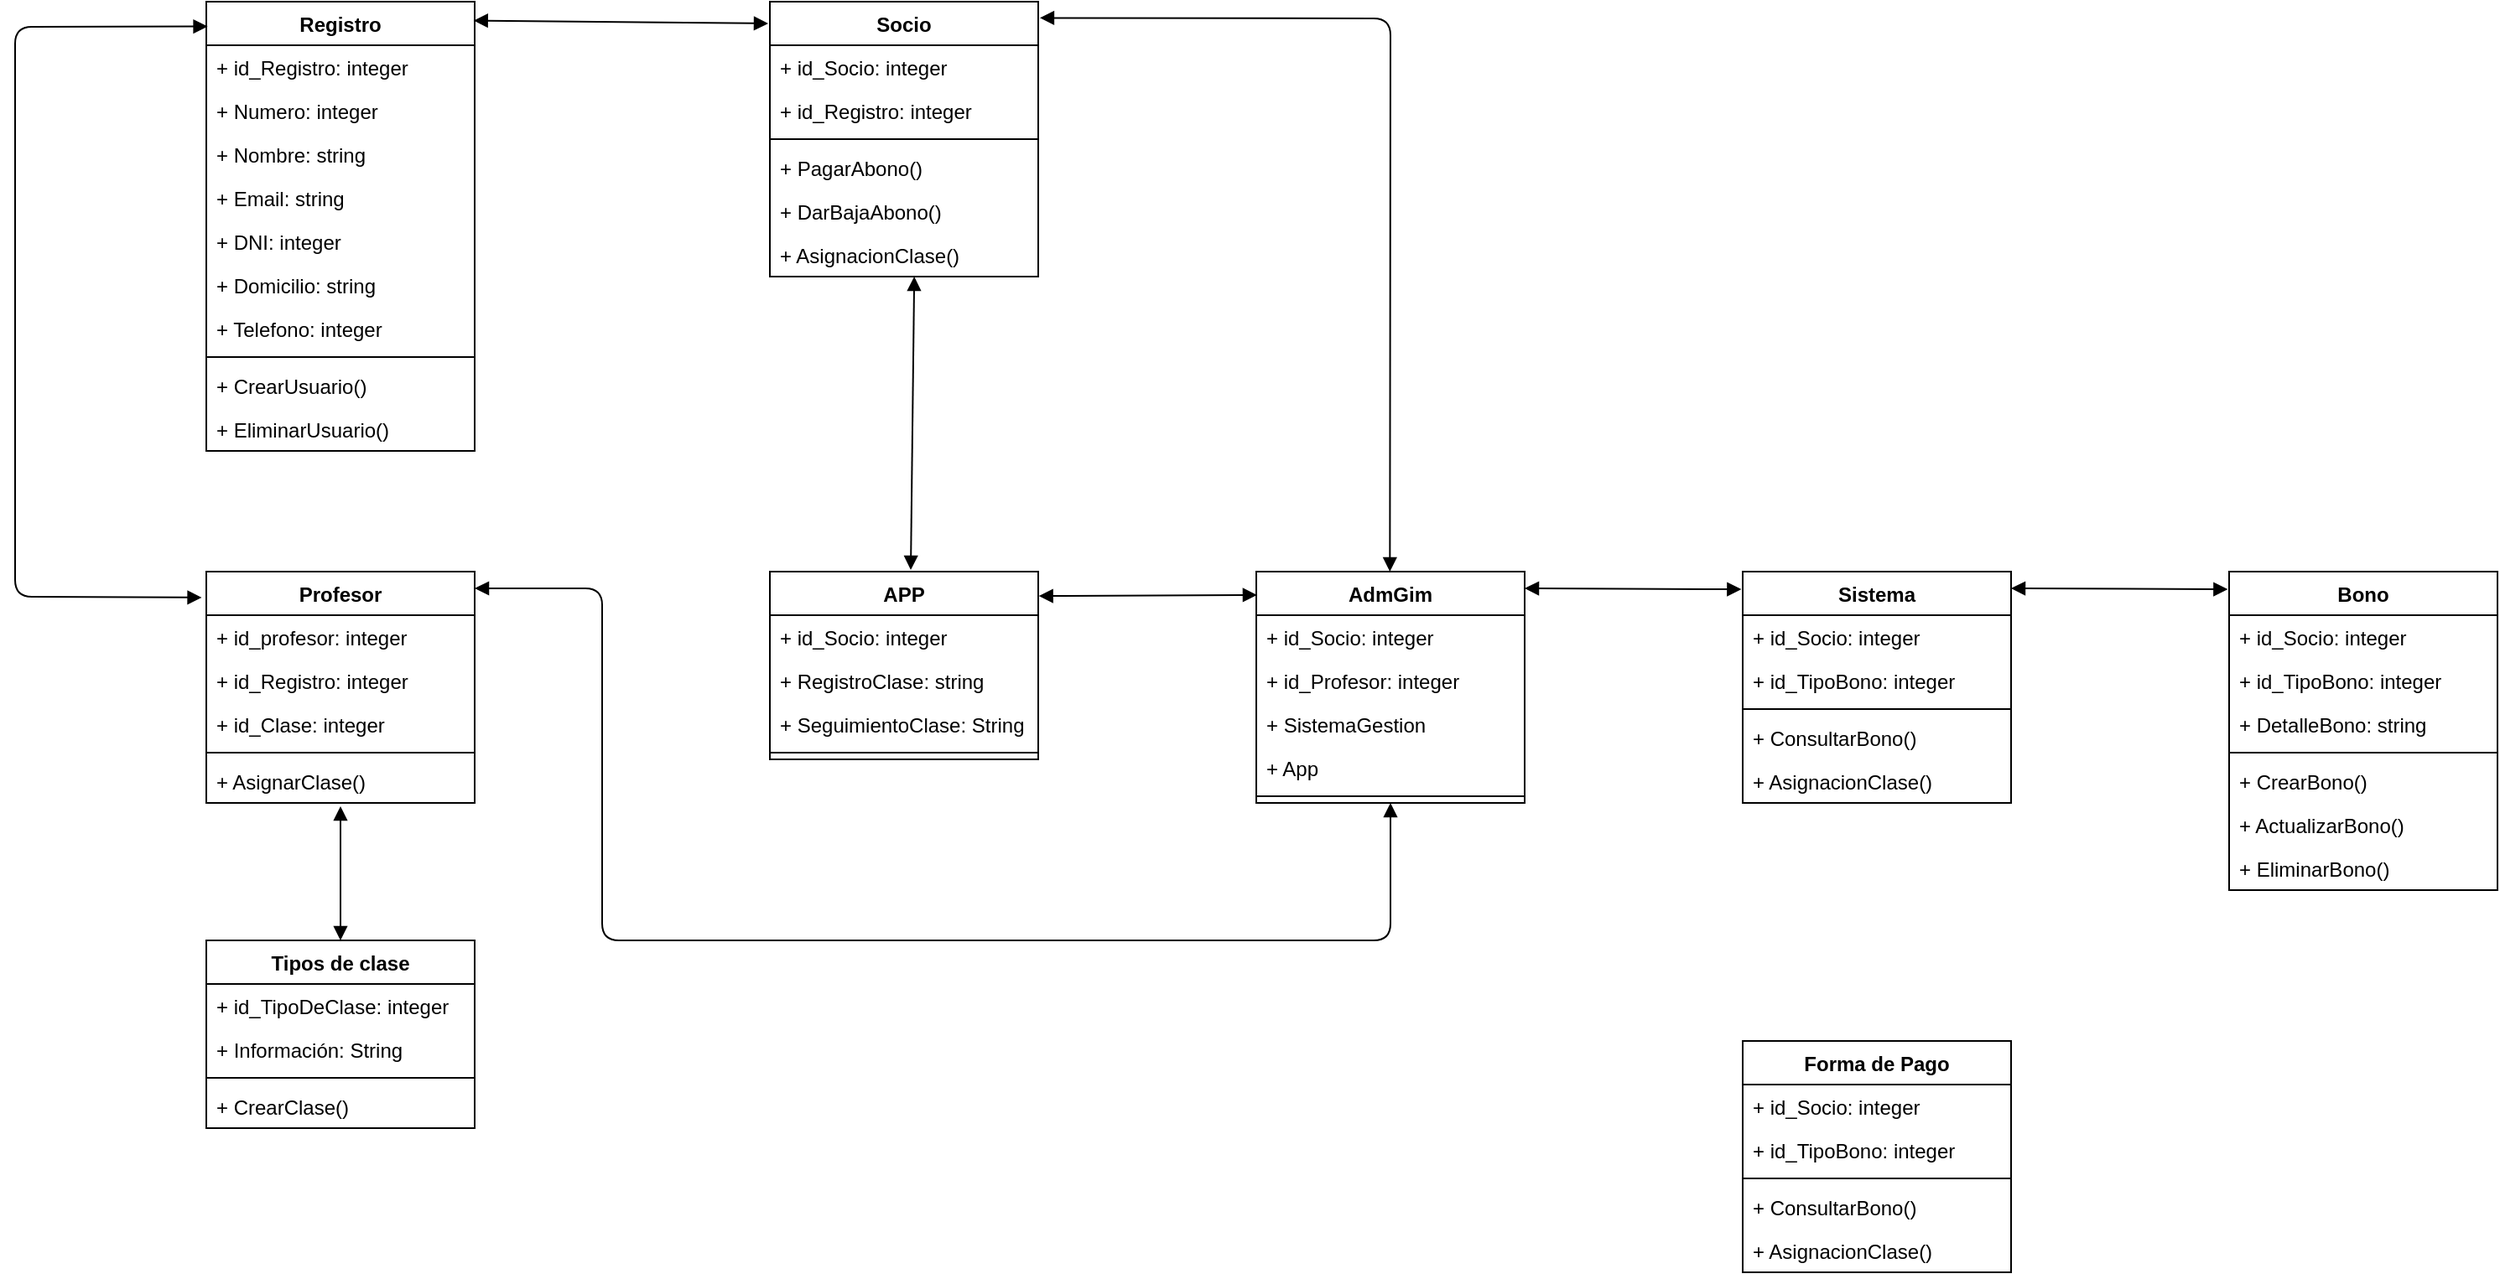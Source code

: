 <mxfile version="15.1.4" type="github">
  <diagram id="3g9H2cs4YxRNRMPNTnMg" name="Page-1">
    <mxGraphModel dx="1326" dy="718" grid="1" gridSize="10" guides="1" tooltips="1" connect="1" arrows="1" fold="1" page="1" pageScale="1" pageWidth="827" pageHeight="1169" math="0" shadow="0">
      <root>
        <mxCell id="0" />
        <mxCell id="1" parent="0" />
        <mxCell id="WGUnwzTRtg1vAG5tnzUN-1" value="Registro" style="swimlane;fontStyle=1;align=center;verticalAlign=top;childLayout=stackLayout;horizontal=1;startSize=26;horizontalStack=0;resizeParent=1;resizeParentMax=0;resizeLast=0;collapsible=1;marginBottom=0;" parent="1" vertex="1">
          <mxGeometry x="334" y="200" width="160" height="268" as="geometry" />
        </mxCell>
        <mxCell id="WGUnwzTRtg1vAG5tnzUN-2" value="+ id_Registro: integer" style="text;strokeColor=none;fillColor=none;align=left;verticalAlign=top;spacingLeft=4;spacingRight=4;overflow=hidden;rotatable=0;points=[[0,0.5],[1,0.5]];portConstraint=eastwest;" parent="WGUnwzTRtg1vAG5tnzUN-1" vertex="1">
          <mxGeometry y="26" width="160" height="26" as="geometry" />
        </mxCell>
        <mxCell id="WGUnwzTRtg1vAG5tnzUN-5" value="+ Numero: integer" style="text;strokeColor=none;fillColor=none;align=left;verticalAlign=top;spacingLeft=4;spacingRight=4;overflow=hidden;rotatable=0;points=[[0,0.5],[1,0.5]];portConstraint=eastwest;" parent="WGUnwzTRtg1vAG5tnzUN-1" vertex="1">
          <mxGeometry y="52" width="160" height="26" as="geometry" />
        </mxCell>
        <mxCell id="WGUnwzTRtg1vAG5tnzUN-6" value="+ Nombre: string" style="text;strokeColor=none;fillColor=none;align=left;verticalAlign=top;spacingLeft=4;spacingRight=4;overflow=hidden;rotatable=0;points=[[0,0.5],[1,0.5]];portConstraint=eastwest;" parent="WGUnwzTRtg1vAG5tnzUN-1" vertex="1">
          <mxGeometry y="78" width="160" height="26" as="geometry" />
        </mxCell>
        <mxCell id="WGUnwzTRtg1vAG5tnzUN-7" value="+ Email: string" style="text;strokeColor=none;fillColor=none;align=left;verticalAlign=top;spacingLeft=4;spacingRight=4;overflow=hidden;rotatable=0;points=[[0,0.5],[1,0.5]];portConstraint=eastwest;" parent="WGUnwzTRtg1vAG5tnzUN-1" vertex="1">
          <mxGeometry y="104" width="160" height="26" as="geometry" />
        </mxCell>
        <mxCell id="WGUnwzTRtg1vAG5tnzUN-8" value="+ DNI: integer" style="text;strokeColor=none;fillColor=none;align=left;verticalAlign=top;spacingLeft=4;spacingRight=4;overflow=hidden;rotatable=0;points=[[0,0.5],[1,0.5]];portConstraint=eastwest;" parent="WGUnwzTRtg1vAG5tnzUN-1" vertex="1">
          <mxGeometry y="130" width="160" height="26" as="geometry" />
        </mxCell>
        <mxCell id="WGUnwzTRtg1vAG5tnzUN-9" value="+ Domicilio: string" style="text;strokeColor=none;fillColor=none;align=left;verticalAlign=top;spacingLeft=4;spacingRight=4;overflow=hidden;rotatable=0;points=[[0,0.5],[1,0.5]];portConstraint=eastwest;" parent="WGUnwzTRtg1vAG5tnzUN-1" vertex="1">
          <mxGeometry y="156" width="160" height="26" as="geometry" />
        </mxCell>
        <mxCell id="WGUnwzTRtg1vAG5tnzUN-10" value="+ Telefono: integer" style="text;strokeColor=none;fillColor=none;align=left;verticalAlign=top;spacingLeft=4;spacingRight=4;overflow=hidden;rotatable=0;points=[[0,0.5],[1,0.5]];portConstraint=eastwest;" parent="WGUnwzTRtg1vAG5tnzUN-1" vertex="1">
          <mxGeometry y="182" width="160" height="26" as="geometry" />
        </mxCell>
        <mxCell id="WGUnwzTRtg1vAG5tnzUN-3" value="" style="line;strokeWidth=1;fillColor=none;align=left;verticalAlign=middle;spacingTop=-1;spacingLeft=3;spacingRight=3;rotatable=0;labelPosition=right;points=[];portConstraint=eastwest;" parent="WGUnwzTRtg1vAG5tnzUN-1" vertex="1">
          <mxGeometry y="208" width="160" height="8" as="geometry" />
        </mxCell>
        <mxCell id="WGUnwzTRtg1vAG5tnzUN-11" value="+ CrearUsuario()" style="text;strokeColor=none;fillColor=none;align=left;verticalAlign=top;spacingLeft=4;spacingRight=4;overflow=hidden;rotatable=0;points=[[0,0.5],[1,0.5]];portConstraint=eastwest;" parent="WGUnwzTRtg1vAG5tnzUN-1" vertex="1">
          <mxGeometry y="216" width="160" height="26" as="geometry" />
        </mxCell>
        <mxCell id="WGUnwzTRtg1vAG5tnzUN-4" value="+ EliminarUsuario()" style="text;strokeColor=none;fillColor=none;align=left;verticalAlign=top;spacingLeft=4;spacingRight=4;overflow=hidden;rotatable=0;points=[[0,0.5],[1,0.5]];portConstraint=eastwest;" parent="WGUnwzTRtg1vAG5tnzUN-1" vertex="1">
          <mxGeometry y="242" width="160" height="26" as="geometry" />
        </mxCell>
        <mxCell id="WGUnwzTRtg1vAG5tnzUN-12" value="Profesor" style="swimlane;fontStyle=1;align=center;verticalAlign=top;childLayout=stackLayout;horizontal=1;startSize=26;horizontalStack=0;resizeParent=1;resizeParentMax=0;resizeLast=0;collapsible=1;marginBottom=0;" parent="1" vertex="1">
          <mxGeometry x="334" y="540" width="160" height="138" as="geometry" />
        </mxCell>
        <mxCell id="WGUnwzTRtg1vAG5tnzUN-13" value="+ id_profesor: integer" style="text;strokeColor=none;fillColor=none;align=left;verticalAlign=top;spacingLeft=4;spacingRight=4;overflow=hidden;rotatable=0;points=[[0,0.5],[1,0.5]];portConstraint=eastwest;" parent="WGUnwzTRtg1vAG5tnzUN-12" vertex="1">
          <mxGeometry y="26" width="160" height="26" as="geometry" />
        </mxCell>
        <mxCell id="WGUnwzTRtg1vAG5tnzUN-24" value="+ id_Registro: integer" style="text;strokeColor=none;fillColor=none;align=left;verticalAlign=top;spacingLeft=4;spacingRight=4;overflow=hidden;rotatable=0;points=[[0,0.5],[1,0.5]];portConstraint=eastwest;" parent="WGUnwzTRtg1vAG5tnzUN-12" vertex="1">
          <mxGeometry y="52" width="160" height="26" as="geometry" />
        </mxCell>
        <mxCell id="WGUnwzTRtg1vAG5tnzUN-25" value="+ id_Clase: integer" style="text;strokeColor=none;fillColor=none;align=left;verticalAlign=top;spacingLeft=4;spacingRight=4;overflow=hidden;rotatable=0;points=[[0,0.5],[1,0.5]];portConstraint=eastwest;" parent="WGUnwzTRtg1vAG5tnzUN-12" vertex="1">
          <mxGeometry y="78" width="160" height="26" as="geometry" />
        </mxCell>
        <mxCell id="WGUnwzTRtg1vAG5tnzUN-20" value="" style="line;strokeWidth=1;fillColor=none;align=left;verticalAlign=middle;spacingTop=-1;spacingLeft=3;spacingRight=3;rotatable=0;labelPosition=right;points=[];portConstraint=eastwest;" parent="WGUnwzTRtg1vAG5tnzUN-12" vertex="1">
          <mxGeometry y="104" width="160" height="8" as="geometry" />
        </mxCell>
        <mxCell id="zmdwR310KDAN8xAchz5o-5" value="+ AsignarClase()" style="text;strokeColor=none;fillColor=none;align=left;verticalAlign=top;spacingLeft=4;spacingRight=4;overflow=hidden;rotatable=0;points=[[0,0.5],[1,0.5]];portConstraint=eastwest;" parent="WGUnwzTRtg1vAG5tnzUN-12" vertex="1">
          <mxGeometry y="112" width="160" height="26" as="geometry" />
        </mxCell>
        <mxCell id="WGUnwzTRtg1vAG5tnzUN-26" value="Tipos de clase" style="swimlane;fontStyle=1;align=center;verticalAlign=top;childLayout=stackLayout;horizontal=1;startSize=26;horizontalStack=0;resizeParent=1;resizeParentMax=0;resizeLast=0;collapsible=1;marginBottom=0;" parent="1" vertex="1">
          <mxGeometry x="334" y="760" width="160" height="112" as="geometry" />
        </mxCell>
        <mxCell id="WGUnwzTRtg1vAG5tnzUN-27" value="+ id_TipoDeClase: integer" style="text;strokeColor=none;fillColor=none;align=left;verticalAlign=top;spacingLeft=4;spacingRight=4;overflow=hidden;rotatable=0;points=[[0,0.5],[1,0.5]];portConstraint=eastwest;" parent="WGUnwzTRtg1vAG5tnzUN-26" vertex="1">
          <mxGeometry y="26" width="160" height="26" as="geometry" />
        </mxCell>
        <mxCell id="WGUnwzTRtg1vAG5tnzUN-28" value="+ Información: String" style="text;strokeColor=none;fillColor=none;align=left;verticalAlign=top;spacingLeft=4;spacingRight=4;overflow=hidden;rotatable=0;points=[[0,0.5],[1,0.5]];portConstraint=eastwest;" parent="WGUnwzTRtg1vAG5tnzUN-26" vertex="1">
          <mxGeometry y="52" width="160" height="26" as="geometry" />
        </mxCell>
        <mxCell id="WGUnwzTRtg1vAG5tnzUN-30" value="" style="line;strokeWidth=1;fillColor=none;align=left;verticalAlign=middle;spacingTop=-1;spacingLeft=3;spacingRight=3;rotatable=0;labelPosition=right;points=[];portConstraint=eastwest;" parent="WGUnwzTRtg1vAG5tnzUN-26" vertex="1">
          <mxGeometry y="78" width="160" height="8" as="geometry" />
        </mxCell>
        <mxCell id="WGUnwzTRtg1vAG5tnzUN-82" value="+ CrearClase()" style="text;strokeColor=none;fillColor=none;align=left;verticalAlign=top;spacingLeft=4;spacingRight=4;overflow=hidden;rotatable=0;points=[[0,0.5],[1,0.5]];portConstraint=eastwest;" parent="WGUnwzTRtg1vAG5tnzUN-26" vertex="1">
          <mxGeometry y="86" width="160" height="26" as="geometry" />
        </mxCell>
        <mxCell id="WGUnwzTRtg1vAG5tnzUN-32" value="Socio" style="swimlane;fontStyle=1;align=center;verticalAlign=top;childLayout=stackLayout;horizontal=1;startSize=26;horizontalStack=0;resizeParent=1;resizeParentMax=0;resizeLast=0;collapsible=1;marginBottom=0;" parent="1" vertex="1">
          <mxGeometry x="670" y="200" width="160" height="164" as="geometry" />
        </mxCell>
        <mxCell id="WGUnwzTRtg1vAG5tnzUN-33" value="+ id_Socio: integer" style="text;strokeColor=none;fillColor=none;align=left;verticalAlign=top;spacingLeft=4;spacingRight=4;overflow=hidden;rotatable=0;points=[[0,0.5],[1,0.5]];portConstraint=eastwest;" parent="WGUnwzTRtg1vAG5tnzUN-32" vertex="1">
          <mxGeometry y="26" width="160" height="26" as="geometry" />
        </mxCell>
        <mxCell id="WGUnwzTRtg1vAG5tnzUN-34" value="+ id_Registro: integer" style="text;strokeColor=none;fillColor=none;align=left;verticalAlign=top;spacingLeft=4;spacingRight=4;overflow=hidden;rotatable=0;points=[[0,0.5],[1,0.5]];portConstraint=eastwest;" parent="WGUnwzTRtg1vAG5tnzUN-32" vertex="1">
          <mxGeometry y="52" width="160" height="26" as="geometry" />
        </mxCell>
        <mxCell id="WGUnwzTRtg1vAG5tnzUN-36" value="" style="line;strokeWidth=1;fillColor=none;align=left;verticalAlign=middle;spacingTop=-1;spacingLeft=3;spacingRight=3;rotatable=0;labelPosition=right;points=[];portConstraint=eastwest;" parent="WGUnwzTRtg1vAG5tnzUN-32" vertex="1">
          <mxGeometry y="78" width="160" height="8" as="geometry" />
        </mxCell>
        <mxCell id="WGUnwzTRtg1vAG5tnzUN-40" value="+ PagarAbono()" style="text;strokeColor=none;fillColor=none;align=left;verticalAlign=top;spacingLeft=4;spacingRight=4;overflow=hidden;rotatable=0;points=[[0,0.5],[1,0.5]];portConstraint=eastwest;" parent="WGUnwzTRtg1vAG5tnzUN-32" vertex="1">
          <mxGeometry y="86" width="160" height="26" as="geometry" />
        </mxCell>
        <mxCell id="WGUnwzTRtg1vAG5tnzUN-39" value="+ DarBajaAbono()" style="text;strokeColor=none;fillColor=none;align=left;verticalAlign=top;spacingLeft=4;spacingRight=4;overflow=hidden;rotatable=0;points=[[0,0.5],[1,0.5]];portConstraint=eastwest;" parent="WGUnwzTRtg1vAG5tnzUN-32" vertex="1">
          <mxGeometry y="112" width="160" height="26" as="geometry" />
        </mxCell>
        <mxCell id="WGUnwzTRtg1vAG5tnzUN-38" value="+ AsignacionClase()" style="text;strokeColor=none;fillColor=none;align=left;verticalAlign=top;spacingLeft=4;spacingRight=4;overflow=hidden;rotatable=0;points=[[0,0.5],[1,0.5]];portConstraint=eastwest;" parent="WGUnwzTRtg1vAG5tnzUN-32" vertex="1">
          <mxGeometry y="138" width="160" height="26" as="geometry" />
        </mxCell>
        <mxCell id="WGUnwzTRtg1vAG5tnzUN-41" value="" style="endArrow=block;startArrow=block;endFill=1;startFill=1;html=1;exitX=0.996;exitY=0.042;exitDx=0;exitDy=0;exitPerimeter=0;" parent="1" source="WGUnwzTRtg1vAG5tnzUN-1" edge="1">
          <mxGeometry width="160" relative="1" as="geometry">
            <mxPoint x="610" y="320" as="sourcePoint" />
            <mxPoint x="669" y="213" as="targetPoint" />
          </mxGeometry>
        </mxCell>
        <mxCell id="WGUnwzTRtg1vAG5tnzUN-43" value="" style="endArrow=block;startArrow=block;endFill=1;startFill=1;html=1;exitX=-0.017;exitY=0.112;exitDx=0;exitDy=0;exitPerimeter=0;entryX=0.005;entryY=0.055;entryDx=0;entryDy=0;entryPerimeter=0;" parent="1" source="WGUnwzTRtg1vAG5tnzUN-12" target="WGUnwzTRtg1vAG5tnzUN-1" edge="1">
          <mxGeometry width="160" relative="1" as="geometry">
            <mxPoint x="503.36" y="221.256" as="sourcePoint" />
            <mxPoint x="678.56" y="223.448" as="targetPoint" />
            <Array as="points">
              <mxPoint x="220" y="555" />
              <mxPoint x="220" y="215" />
            </Array>
          </mxGeometry>
        </mxCell>
        <mxCell id="WGUnwzTRtg1vAG5tnzUN-44" value="" style="endArrow=block;startArrow=block;endFill=1;startFill=1;html=1;entryX=0.5;entryY=0;entryDx=0;entryDy=0;" parent="1" target="WGUnwzTRtg1vAG5tnzUN-26" edge="1">
          <mxGeometry width="160" relative="1" as="geometry">
            <mxPoint x="414" y="680" as="sourcePoint" />
            <mxPoint x="545.2" y="712.188" as="targetPoint" />
          </mxGeometry>
        </mxCell>
        <mxCell id="WGUnwzTRtg1vAG5tnzUN-45" value="APP" style="swimlane;fontStyle=1;align=center;verticalAlign=top;childLayout=stackLayout;horizontal=1;startSize=26;horizontalStack=0;resizeParent=1;resizeParentMax=0;resizeLast=0;collapsible=1;marginBottom=0;" parent="1" vertex="1">
          <mxGeometry x="670" y="540" width="160" height="112" as="geometry" />
        </mxCell>
        <mxCell id="WGUnwzTRtg1vAG5tnzUN-46" value="+ id_Socio: integer" style="text;strokeColor=none;fillColor=none;align=left;verticalAlign=top;spacingLeft=4;spacingRight=4;overflow=hidden;rotatable=0;points=[[0,0.5],[1,0.5]];portConstraint=eastwest;" parent="WGUnwzTRtg1vAG5tnzUN-45" vertex="1">
          <mxGeometry y="26" width="160" height="26" as="geometry" />
        </mxCell>
        <mxCell id="WGUnwzTRtg1vAG5tnzUN-47" value="+ RegistroClase: string" style="text;strokeColor=none;fillColor=none;align=left;verticalAlign=top;spacingLeft=4;spacingRight=4;overflow=hidden;rotatable=0;points=[[0,0.5],[1,0.5]];portConstraint=eastwest;" parent="WGUnwzTRtg1vAG5tnzUN-45" vertex="1">
          <mxGeometry y="52" width="160" height="26" as="geometry" />
        </mxCell>
        <mxCell id="WGUnwzTRtg1vAG5tnzUN-52" value="+ SeguimientoClase: String" style="text;strokeColor=none;fillColor=none;align=left;verticalAlign=top;spacingLeft=4;spacingRight=4;overflow=hidden;rotatable=0;points=[[0,0.5],[1,0.5]];portConstraint=eastwest;" parent="WGUnwzTRtg1vAG5tnzUN-45" vertex="1">
          <mxGeometry y="78" width="160" height="26" as="geometry" />
        </mxCell>
        <mxCell id="WGUnwzTRtg1vAG5tnzUN-48" value="" style="line;strokeWidth=1;fillColor=none;align=left;verticalAlign=middle;spacingTop=-1;spacingLeft=3;spacingRight=3;rotatable=0;labelPosition=right;points=[];portConstraint=eastwest;" parent="WGUnwzTRtg1vAG5tnzUN-45" vertex="1">
          <mxGeometry y="104" width="160" height="8" as="geometry" />
        </mxCell>
        <mxCell id="WGUnwzTRtg1vAG5tnzUN-53" value="" style="endArrow=block;startArrow=block;endFill=1;startFill=1;html=1;exitX=0.538;exitY=1;exitDx=0;exitDy=0;exitPerimeter=0;" parent="1" source="WGUnwzTRtg1vAG5tnzUN-38" edge="1">
          <mxGeometry width="160" relative="1" as="geometry">
            <mxPoint x="662.18" y="409.996" as="sourcePoint" />
            <mxPoint x="754" y="539" as="targetPoint" />
          </mxGeometry>
        </mxCell>
        <mxCell id="WGUnwzTRtg1vAG5tnzUN-54" value="AdmGim" style="swimlane;fontStyle=1;align=center;verticalAlign=top;childLayout=stackLayout;horizontal=1;startSize=26;horizontalStack=0;resizeParent=1;resizeParentMax=0;resizeLast=0;collapsible=1;marginBottom=0;" parent="1" vertex="1">
          <mxGeometry x="960" y="540" width="160" height="138" as="geometry" />
        </mxCell>
        <mxCell id="WGUnwzTRtg1vAG5tnzUN-55" value="+ id_Socio: integer" style="text;strokeColor=none;fillColor=none;align=left;verticalAlign=top;spacingLeft=4;spacingRight=4;overflow=hidden;rotatable=0;points=[[0,0.5],[1,0.5]];portConstraint=eastwest;" parent="WGUnwzTRtg1vAG5tnzUN-54" vertex="1">
          <mxGeometry y="26" width="160" height="26" as="geometry" />
        </mxCell>
        <mxCell id="zmdwR310KDAN8xAchz5o-4" value="+ id_Profesor: integer" style="text;strokeColor=none;fillColor=none;align=left;verticalAlign=top;spacingLeft=4;spacingRight=4;overflow=hidden;rotatable=0;points=[[0,0.5],[1,0.5]];portConstraint=eastwest;" parent="WGUnwzTRtg1vAG5tnzUN-54" vertex="1">
          <mxGeometry y="52" width="160" height="26" as="geometry" />
        </mxCell>
        <mxCell id="WGUnwzTRtg1vAG5tnzUN-56" value="+ SistemaGestion" style="text;strokeColor=none;fillColor=none;align=left;verticalAlign=top;spacingLeft=4;spacingRight=4;overflow=hidden;rotatable=0;points=[[0,0.5],[1,0.5]];portConstraint=eastwest;" parent="WGUnwzTRtg1vAG5tnzUN-54" vertex="1">
          <mxGeometry y="78" width="160" height="26" as="geometry" />
        </mxCell>
        <mxCell id="WGUnwzTRtg1vAG5tnzUN-61" value="+ App" style="text;strokeColor=none;fillColor=none;align=left;verticalAlign=top;spacingLeft=4;spacingRight=4;overflow=hidden;rotatable=0;points=[[0,0.5],[1,0.5]];portConstraint=eastwest;" parent="WGUnwzTRtg1vAG5tnzUN-54" vertex="1">
          <mxGeometry y="104" width="160" height="26" as="geometry" />
        </mxCell>
        <mxCell id="WGUnwzTRtg1vAG5tnzUN-58" value="" style="line;strokeWidth=1;fillColor=none;align=left;verticalAlign=middle;spacingTop=-1;spacingLeft=3;spacingRight=3;rotatable=0;labelPosition=right;points=[];portConstraint=eastwest;" parent="WGUnwzTRtg1vAG5tnzUN-54" vertex="1">
          <mxGeometry y="130" width="160" height="8" as="geometry" />
        </mxCell>
        <mxCell id="WGUnwzTRtg1vAG5tnzUN-62" value="" style="endArrow=block;startArrow=block;endFill=1;startFill=1;html=1;entryX=0.5;entryY=0;entryDx=0;entryDy=0;exitX=1.006;exitY=0.059;exitDx=0;exitDy=0;exitPerimeter=0;" parent="1" source="WGUnwzTRtg1vAG5tnzUN-32" edge="1">
          <mxGeometry width="160" relative="1" as="geometry">
            <mxPoint x="1039.66" y="364" as="sourcePoint" />
            <mxPoint x="1039.66" y="540" as="targetPoint" />
            <Array as="points">
              <mxPoint x="1040" y="210" />
            </Array>
          </mxGeometry>
        </mxCell>
        <mxCell id="WGUnwzTRtg1vAG5tnzUN-63" value="" style="endArrow=block;startArrow=block;endFill=1;startFill=1;html=1;entryX=1.002;entryY=0.13;entryDx=0;entryDy=0;entryPerimeter=0;exitX=0.003;exitY=0.101;exitDx=0;exitDy=0;exitPerimeter=0;" parent="1" source="WGUnwzTRtg1vAG5tnzUN-54" target="WGUnwzTRtg1vAG5tnzUN-45" edge="1">
          <mxGeometry width="160" relative="1" as="geometry">
            <mxPoint x="960" y="550" as="sourcePoint" />
            <mxPoint x="770" y="560" as="targetPoint" />
          </mxGeometry>
        </mxCell>
        <mxCell id="WGUnwzTRtg1vAG5tnzUN-64" value="Sistema" style="swimlane;fontStyle=1;align=center;verticalAlign=top;childLayout=stackLayout;horizontal=1;startSize=26;horizontalStack=0;resizeParent=1;resizeParentMax=0;resizeLast=0;collapsible=1;marginBottom=0;" parent="1" vertex="1">
          <mxGeometry x="1250" y="540" width="160" height="138" as="geometry" />
        </mxCell>
        <mxCell id="WGUnwzTRtg1vAG5tnzUN-65" value="+ id_Socio: integer" style="text;strokeColor=none;fillColor=none;align=left;verticalAlign=top;spacingLeft=4;spacingRight=4;overflow=hidden;rotatable=0;points=[[0,0.5],[1,0.5]];portConstraint=eastwest;" parent="WGUnwzTRtg1vAG5tnzUN-64" vertex="1">
          <mxGeometry y="26" width="160" height="26" as="geometry" />
        </mxCell>
        <mxCell id="WGUnwzTRtg1vAG5tnzUN-67" value="+ id_TipoBono: integer" style="text;strokeColor=none;fillColor=none;align=left;verticalAlign=top;spacingLeft=4;spacingRight=4;overflow=hidden;rotatable=0;points=[[0,0.5],[1,0.5]];portConstraint=eastwest;" parent="WGUnwzTRtg1vAG5tnzUN-64" vertex="1">
          <mxGeometry y="52" width="160" height="26" as="geometry" />
        </mxCell>
        <mxCell id="WGUnwzTRtg1vAG5tnzUN-68" value="" style="line;strokeWidth=1;fillColor=none;align=left;verticalAlign=middle;spacingTop=-1;spacingLeft=3;spacingRight=3;rotatable=0;labelPosition=right;points=[];portConstraint=eastwest;" parent="WGUnwzTRtg1vAG5tnzUN-64" vertex="1">
          <mxGeometry y="78" width="160" height="8" as="geometry" />
        </mxCell>
        <mxCell id="WGUnwzTRtg1vAG5tnzUN-70" value="+ ConsultarBono()&#xa;" style="text;strokeColor=none;fillColor=none;align=left;verticalAlign=top;spacingLeft=4;spacingRight=4;overflow=hidden;rotatable=0;points=[[0,0.5],[1,0.5]];portConstraint=eastwest;" parent="WGUnwzTRtg1vAG5tnzUN-64" vertex="1">
          <mxGeometry y="86" width="160" height="26" as="geometry" />
        </mxCell>
        <mxCell id="WGUnwzTRtg1vAG5tnzUN-21" value="+ AsignacionClase()" style="text;strokeColor=none;fillColor=none;align=left;verticalAlign=top;spacingLeft=4;spacingRight=4;overflow=hidden;rotatable=0;points=[[0,0.5],[1,0.5]];portConstraint=eastwest;" parent="WGUnwzTRtg1vAG5tnzUN-64" vertex="1">
          <mxGeometry y="112" width="160" height="26" as="geometry" />
        </mxCell>
        <mxCell id="WGUnwzTRtg1vAG5tnzUN-73" value="Bono" style="swimlane;fontStyle=1;align=center;verticalAlign=top;childLayout=stackLayout;horizontal=1;startSize=26;horizontalStack=0;resizeParent=1;resizeParentMax=0;resizeLast=0;collapsible=1;marginBottom=0;" parent="1" vertex="1">
          <mxGeometry x="1540" y="540" width="160" height="190" as="geometry" />
        </mxCell>
        <mxCell id="WGUnwzTRtg1vAG5tnzUN-74" value="+ id_Socio: integer" style="text;strokeColor=none;fillColor=none;align=left;verticalAlign=top;spacingLeft=4;spacingRight=4;overflow=hidden;rotatable=0;points=[[0,0.5],[1,0.5]];portConstraint=eastwest;" parent="WGUnwzTRtg1vAG5tnzUN-73" vertex="1">
          <mxGeometry y="26" width="160" height="26" as="geometry" />
        </mxCell>
        <mxCell id="WGUnwzTRtg1vAG5tnzUN-75" value="+ id_TipoBono: integer" style="text;strokeColor=none;fillColor=none;align=left;verticalAlign=top;spacingLeft=4;spacingRight=4;overflow=hidden;rotatable=0;points=[[0,0.5],[1,0.5]];portConstraint=eastwest;" parent="WGUnwzTRtg1vAG5tnzUN-73" vertex="1">
          <mxGeometry y="52" width="160" height="26" as="geometry" />
        </mxCell>
        <mxCell id="WGUnwzTRtg1vAG5tnzUN-81" value="+ DetalleBono: string" style="text;strokeColor=none;fillColor=none;align=left;verticalAlign=top;spacingLeft=4;spacingRight=4;overflow=hidden;rotatable=0;points=[[0,0.5],[1,0.5]];portConstraint=eastwest;" parent="WGUnwzTRtg1vAG5tnzUN-73" vertex="1">
          <mxGeometry y="78" width="160" height="26" as="geometry" />
        </mxCell>
        <mxCell id="WGUnwzTRtg1vAG5tnzUN-76" value="" style="line;strokeWidth=1;fillColor=none;align=left;verticalAlign=middle;spacingTop=-1;spacingLeft=3;spacingRight=3;rotatable=0;labelPosition=right;points=[];portConstraint=eastwest;" parent="WGUnwzTRtg1vAG5tnzUN-73" vertex="1">
          <mxGeometry y="104" width="160" height="8" as="geometry" />
        </mxCell>
        <mxCell id="WGUnwzTRtg1vAG5tnzUN-77" value="+ CrearBono()&#xa;" style="text;strokeColor=none;fillColor=none;align=left;verticalAlign=top;spacingLeft=4;spacingRight=4;overflow=hidden;rotatable=0;points=[[0,0.5],[1,0.5]];portConstraint=eastwest;" parent="WGUnwzTRtg1vAG5tnzUN-73" vertex="1">
          <mxGeometry y="112" width="160" height="26" as="geometry" />
        </mxCell>
        <mxCell id="WGUnwzTRtg1vAG5tnzUN-78" value="+ ActualizarBono()&#xa;" style="text;strokeColor=none;fillColor=none;align=left;verticalAlign=top;spacingLeft=4;spacingRight=4;overflow=hidden;rotatable=0;points=[[0,0.5],[1,0.5]];portConstraint=eastwest;" parent="WGUnwzTRtg1vAG5tnzUN-73" vertex="1">
          <mxGeometry y="138" width="160" height="26" as="geometry" />
        </mxCell>
        <mxCell id="WGUnwzTRtg1vAG5tnzUN-80" value="+ EliminarBono()&#xa;" style="text;strokeColor=none;fillColor=none;align=left;verticalAlign=top;spacingLeft=4;spacingRight=4;overflow=hidden;rotatable=0;points=[[0,0.5],[1,0.5]];portConstraint=eastwest;" parent="WGUnwzTRtg1vAG5tnzUN-73" vertex="1">
          <mxGeometry y="164" width="160" height="26" as="geometry" />
        </mxCell>
        <mxCell id="zmdwR310KDAN8xAchz5o-1" value="" style="endArrow=block;startArrow=block;endFill=1;startFill=1;html=1;entryX=1.002;entryY=0.13;entryDx=0;entryDy=0;entryPerimeter=0;exitX=-0.003;exitY=0.135;exitDx=0;exitDy=0;exitPerimeter=0;" parent="1" edge="1">
          <mxGeometry width="160" relative="1" as="geometry">
            <mxPoint x="1249.2" y="550.56" as="sourcePoint" />
            <mxPoint x="1120" y="550" as="targetPoint" />
          </mxGeometry>
        </mxCell>
        <mxCell id="zmdwR310KDAN8xAchz5o-2" value="" style="endArrow=block;startArrow=block;endFill=1;startFill=1;html=1;entryX=1.002;entryY=0.13;entryDx=0;entryDy=0;entryPerimeter=0;exitX=-0.003;exitY=0.135;exitDx=0;exitDy=0;exitPerimeter=0;" parent="1" edge="1">
          <mxGeometry width="160" relative="1" as="geometry">
            <mxPoint x="1539.2" y="550.56" as="sourcePoint" />
            <mxPoint x="1410" y="550" as="targetPoint" />
          </mxGeometry>
        </mxCell>
        <mxCell id="zmdwR310KDAN8xAchz5o-3" value="" style="endArrow=block;startArrow=block;endFill=1;startFill=1;html=1;entryX=1.002;entryY=0.13;entryDx=0;entryDy=0;entryPerimeter=0;exitX=0.5;exitY=1;exitDx=0;exitDy=0;" parent="1" source="WGUnwzTRtg1vAG5tnzUN-54" edge="1">
          <mxGeometry width="160" relative="1" as="geometry">
            <mxPoint x="930" y="700" as="sourcePoint" />
            <mxPoint x="494.0" y="550" as="targetPoint" />
            <Array as="points">
              <mxPoint x="1040" y="760" />
              <mxPoint x="570" y="760" />
              <mxPoint x="570" y="550" />
            </Array>
          </mxGeometry>
        </mxCell>
        <mxCell id="jaof6IT5QYdRMNQ6lh1X-1" value="Forma de Pago" style="swimlane;fontStyle=1;align=center;verticalAlign=top;childLayout=stackLayout;horizontal=1;startSize=26;horizontalStack=0;resizeParent=1;resizeParentMax=0;resizeLast=0;collapsible=1;marginBottom=0;" vertex="1" parent="1">
          <mxGeometry x="1250" y="820" width="160" height="138" as="geometry" />
        </mxCell>
        <mxCell id="jaof6IT5QYdRMNQ6lh1X-2" value="+ id_Socio: integer" style="text;strokeColor=none;fillColor=none;align=left;verticalAlign=top;spacingLeft=4;spacingRight=4;overflow=hidden;rotatable=0;points=[[0,0.5],[1,0.5]];portConstraint=eastwest;" vertex="1" parent="jaof6IT5QYdRMNQ6lh1X-1">
          <mxGeometry y="26" width="160" height="26" as="geometry" />
        </mxCell>
        <mxCell id="jaof6IT5QYdRMNQ6lh1X-3" value="+ id_TipoBono: integer" style="text;strokeColor=none;fillColor=none;align=left;verticalAlign=top;spacingLeft=4;spacingRight=4;overflow=hidden;rotatable=0;points=[[0,0.5],[1,0.5]];portConstraint=eastwest;" vertex="1" parent="jaof6IT5QYdRMNQ6lh1X-1">
          <mxGeometry y="52" width="160" height="26" as="geometry" />
        </mxCell>
        <mxCell id="jaof6IT5QYdRMNQ6lh1X-4" value="" style="line;strokeWidth=1;fillColor=none;align=left;verticalAlign=middle;spacingTop=-1;spacingLeft=3;spacingRight=3;rotatable=0;labelPosition=right;points=[];portConstraint=eastwest;" vertex="1" parent="jaof6IT5QYdRMNQ6lh1X-1">
          <mxGeometry y="78" width="160" height="8" as="geometry" />
        </mxCell>
        <mxCell id="jaof6IT5QYdRMNQ6lh1X-5" value="+ ConsultarBono()&#xa;" style="text;strokeColor=none;fillColor=none;align=left;verticalAlign=top;spacingLeft=4;spacingRight=4;overflow=hidden;rotatable=0;points=[[0,0.5],[1,0.5]];portConstraint=eastwest;" vertex="1" parent="jaof6IT5QYdRMNQ6lh1X-1">
          <mxGeometry y="86" width="160" height="26" as="geometry" />
        </mxCell>
        <mxCell id="jaof6IT5QYdRMNQ6lh1X-6" value="+ AsignacionClase()" style="text;strokeColor=none;fillColor=none;align=left;verticalAlign=top;spacingLeft=4;spacingRight=4;overflow=hidden;rotatable=0;points=[[0,0.5],[1,0.5]];portConstraint=eastwest;" vertex="1" parent="jaof6IT5QYdRMNQ6lh1X-1">
          <mxGeometry y="112" width="160" height="26" as="geometry" />
        </mxCell>
      </root>
    </mxGraphModel>
  </diagram>
</mxfile>
